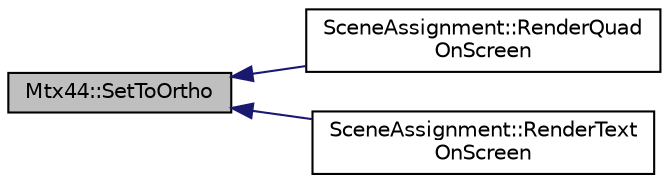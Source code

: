 digraph "Mtx44::SetToOrtho"
{
  bgcolor="transparent";
  edge [fontname="Helvetica",fontsize="10",labelfontname="Helvetica",labelfontsize="10"];
  node [fontname="Helvetica",fontsize="10",shape=record];
  rankdir="LR";
  Node1 [label="Mtx44::SetToOrtho",height=0.2,width=0.4,color="black", fillcolor="grey75", style="filled", fontcolor="black"];
  Node1 -> Node2 [dir="back",color="midnightblue",fontsize="10",style="solid",fontname="Helvetica"];
  Node2 [label="SceneAssignment::RenderQuad\lOnScreen",height=0.2,width=0.4,color="black",URL="$classSceneAssignment.html#ac56a984e054199843c9d0fd83ed67751",tooltip="Render out all the dailogue boxes adn UI /*. "];
  Node1 -> Node3 [dir="back",color="midnightblue",fontsize="10",style="solid",fontname="Helvetica"];
  Node3 [label="SceneAssignment::RenderText\lOnScreen",height=0.2,width=0.4,color="black",URL="$classSceneAssignment.html#a64e577bf1a61c003a588d4e183dc00da",tooltip="Render a function that enable text rendering on screen /*. "];
}
